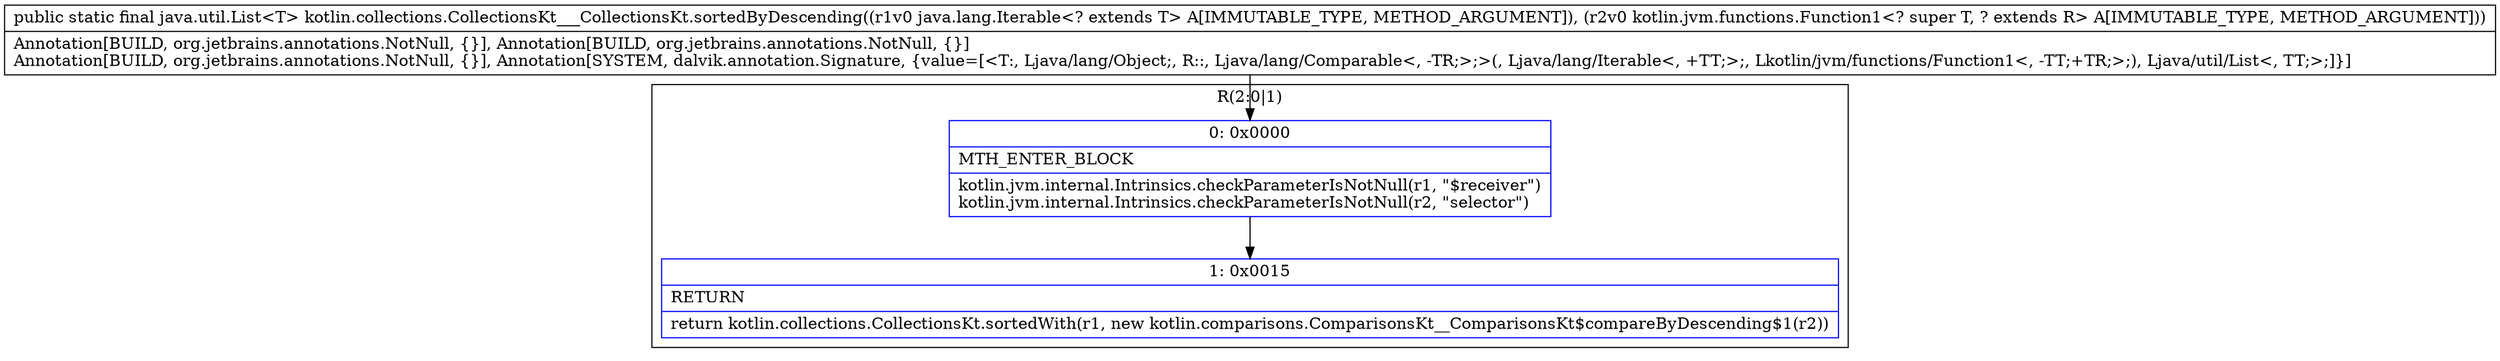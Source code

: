 digraph "CFG forkotlin.collections.CollectionsKt___CollectionsKt.sortedByDescending(Ljava\/lang\/Iterable;Lkotlin\/jvm\/functions\/Function1;)Ljava\/util\/List;" {
subgraph cluster_Region_885582278 {
label = "R(2:0|1)";
node [shape=record,color=blue];
Node_0 [shape=record,label="{0\:\ 0x0000|MTH_ENTER_BLOCK\l|kotlin.jvm.internal.Intrinsics.checkParameterIsNotNull(r1, \"$receiver\")\lkotlin.jvm.internal.Intrinsics.checkParameterIsNotNull(r2, \"selector\")\l}"];
Node_1 [shape=record,label="{1\:\ 0x0015|RETURN\l|return kotlin.collections.CollectionsKt.sortedWith(r1, new kotlin.comparisons.ComparisonsKt__ComparisonsKt$compareByDescending$1(r2))\l}"];
}
MethodNode[shape=record,label="{public static final java.util.List\<T\> kotlin.collections.CollectionsKt___CollectionsKt.sortedByDescending((r1v0 java.lang.Iterable\<? extends T\> A[IMMUTABLE_TYPE, METHOD_ARGUMENT]), (r2v0 kotlin.jvm.functions.Function1\<? super T, ? extends R\> A[IMMUTABLE_TYPE, METHOD_ARGUMENT]))  | Annotation[BUILD, org.jetbrains.annotations.NotNull, \{\}], Annotation[BUILD, org.jetbrains.annotations.NotNull, \{\}]\lAnnotation[BUILD, org.jetbrains.annotations.NotNull, \{\}], Annotation[SYSTEM, dalvik.annotation.Signature, \{value=[\<T:, Ljava\/lang\/Object;, R::, Ljava\/lang\/Comparable\<, \-TR;\>;\>(, Ljava\/lang\/Iterable\<, +TT;\>;, Lkotlin\/jvm\/functions\/Function1\<, \-TT;+TR;\>;), Ljava\/util\/List\<, TT;\>;]\}]\l}"];
MethodNode -> Node_0;
Node_0 -> Node_1;
}

